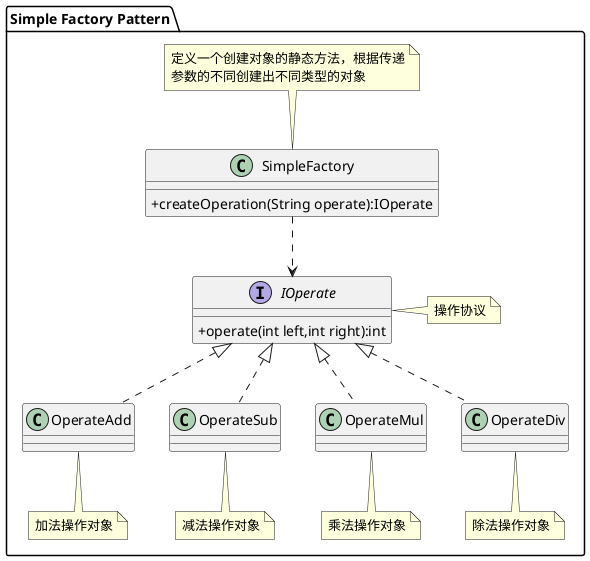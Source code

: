 @startuml
skinparam classAttributeIconSize 0
package "Simple Factory Pattern"{
    interface IOperate{
        +operate(int left,int right):int
    }
    note right:操作协议
    class OperateAdd
    note bottom:加法操作对象
    class OperateAdd implements IOperate

    class OperateSub
    note bottom:减法操作对象
    class OperateSub implements IOperate

    class OperateMul
    note bottom:乘法操作对象
    class OperateMul implements IOperate

    class OperateDiv
    note bottom:除法操作对象
    class OperateDiv implements IOperate
    class SimpleFactory{
        +createOperation(String operate):IOperate
    }
    note top:定义一个创建对象的静态方法，根据传递\n参数的不同创建出不同类型的对象
    SimpleFactory..> IOperate
}
@enduml